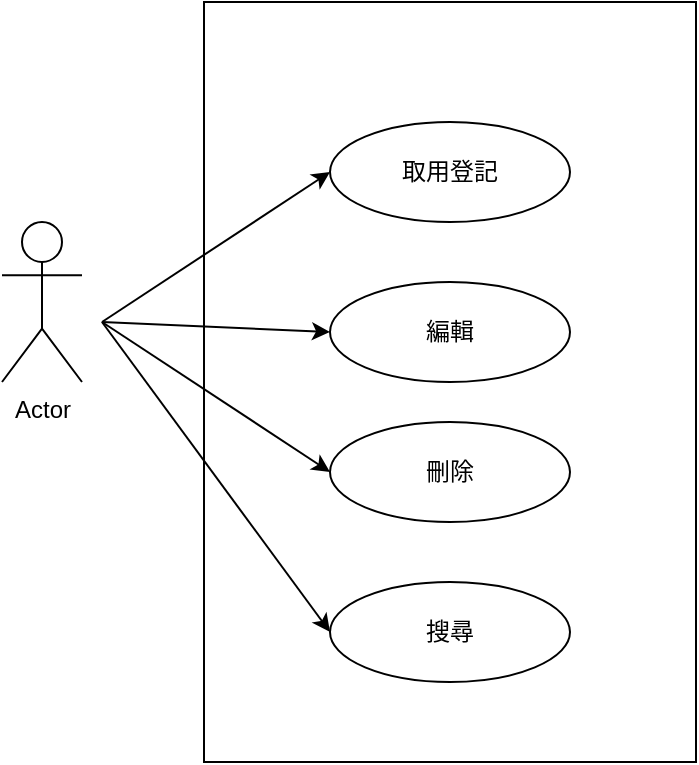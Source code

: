 <mxfile version="21.5.2" type="github">
  <diagram name="第1頁" id="IAwCshYT_SxdI75w-6Fg">
    <mxGraphModel dx="1050" dy="549" grid="1" gridSize="10" guides="1" tooltips="1" connect="1" arrows="1" fold="1" page="1" pageScale="1" pageWidth="827" pageHeight="1169" math="0" shadow="0">
      <root>
        <mxCell id="0" />
        <mxCell id="1" parent="0" />
        <mxCell id="JkwZ3yz-5N_XbCVilNxT-3" value="" style="verticalLabelPosition=bottom;verticalAlign=top;html=1;shape=mxgraph.basic.rect;fillColor2=none;strokeWidth=1;size=20;indent=5;" vertex="1" parent="1">
          <mxGeometry x="291" y="70" width="246" height="380" as="geometry" />
        </mxCell>
        <mxCell id="JkwZ3yz-5N_XbCVilNxT-4" value="Actor" style="shape=umlActor;verticalLabelPosition=bottom;verticalAlign=top;html=1;outlineConnect=0;" vertex="1" parent="1">
          <mxGeometry x="190" y="180" width="40" height="80" as="geometry" />
        </mxCell>
        <mxCell id="JkwZ3yz-5N_XbCVilNxT-7" value="取用登記" style="ellipse;whiteSpace=wrap;html=1;" vertex="1" parent="1">
          <mxGeometry x="354" y="130" width="120" height="50" as="geometry" />
        </mxCell>
        <mxCell id="JkwZ3yz-5N_XbCVilNxT-8" value="編輯" style="ellipse;whiteSpace=wrap;html=1;" vertex="1" parent="1">
          <mxGeometry x="354" y="210" width="120" height="50" as="geometry" />
        </mxCell>
        <mxCell id="JkwZ3yz-5N_XbCVilNxT-9" value="搜尋" style="ellipse;whiteSpace=wrap;html=1;" vertex="1" parent="1">
          <mxGeometry x="354" y="360" width="120" height="50" as="geometry" />
        </mxCell>
        <mxCell id="JkwZ3yz-5N_XbCVilNxT-11" value="" style="endArrow=classic;html=1;rounded=0;entryX=0;entryY=0.5;entryDx=0;entryDy=0;" edge="1" parent="1" target="JkwZ3yz-5N_XbCVilNxT-7">
          <mxGeometry width="50" height="50" relative="1" as="geometry">
            <mxPoint x="240" y="230" as="sourcePoint" />
            <mxPoint x="280" y="170" as="targetPoint" />
          </mxGeometry>
        </mxCell>
        <mxCell id="JkwZ3yz-5N_XbCVilNxT-12" value="" style="endArrow=classic;html=1;rounded=0;entryX=0;entryY=0.5;entryDx=0;entryDy=0;" edge="1" parent="1" target="JkwZ3yz-5N_XbCVilNxT-8">
          <mxGeometry width="50" height="50" relative="1" as="geometry">
            <mxPoint x="240" y="230" as="sourcePoint" />
            <mxPoint x="364" y="165" as="targetPoint" />
          </mxGeometry>
        </mxCell>
        <mxCell id="JkwZ3yz-5N_XbCVilNxT-13" value="" style="endArrow=classic;html=1;rounded=0;entryX=0;entryY=0.5;entryDx=0;entryDy=0;" edge="1" parent="1" target="JkwZ3yz-5N_XbCVilNxT-9">
          <mxGeometry width="50" height="50" relative="1" as="geometry">
            <mxPoint x="240" y="230" as="sourcePoint" />
            <mxPoint x="374" y="175" as="targetPoint" />
          </mxGeometry>
        </mxCell>
        <mxCell id="JkwZ3yz-5N_XbCVilNxT-16" value="刪除" style="ellipse;whiteSpace=wrap;html=1;" vertex="1" parent="1">
          <mxGeometry x="354" y="280" width="120" height="50" as="geometry" />
        </mxCell>
        <mxCell id="JkwZ3yz-5N_XbCVilNxT-17" value="" style="endArrow=classic;html=1;rounded=0;entryX=0;entryY=0.5;entryDx=0;entryDy=0;" edge="1" parent="1" target="JkwZ3yz-5N_XbCVilNxT-16">
          <mxGeometry width="50" height="50" relative="1" as="geometry">
            <mxPoint x="240" y="230" as="sourcePoint" />
            <mxPoint x="364" y="395" as="targetPoint" />
          </mxGeometry>
        </mxCell>
      </root>
    </mxGraphModel>
  </diagram>
</mxfile>
